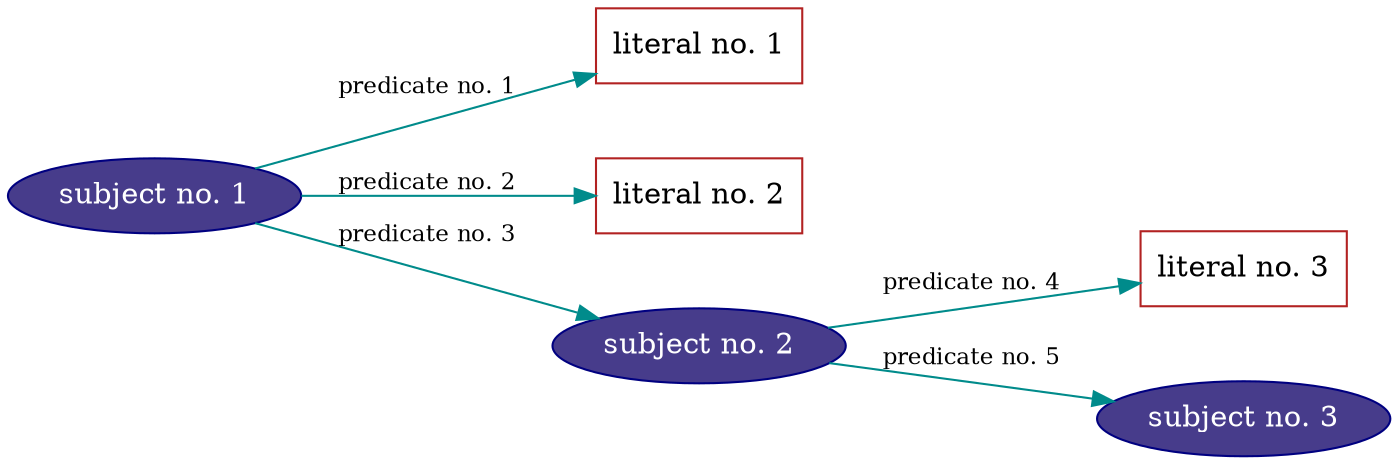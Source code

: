 digraph {
   rankdir = LR

   {
       node [color = navy, fillcolor = slateblue4, style = filled, fontcolor = white]

       sub1 [label = "subject no. 1"]
       sub2 [label = "subject no. 2"]
       sub3 [label = "subject no. 3"]
   }

   {
       node [shape = box, color = firebrick]

       lit1 [label = "literal no. 1"]
       lit2 [label = "literal no. 2"]
       lit3 [label = "literal no. 3"]
   }

   edge [fontsize = 11, color = cyan4]

   sub1 -> lit1 [label = "predicate no. 1"]
   sub1 -> lit2 [label = "predicate no. 2"]
   sub1 -> sub2 [label = "predicate no. 3"]

   sub2 -> lit3 [label = "predicate no. 4"]
   sub2 -> sub3 [label = "predicate no. 5"]

   // Add invisible edges to order the nodes from top to bottom.

   {
       rank = same
       lit1 -> lit2 -> sub2 [style = invis]
       rankdir = TB
   }

   {
       rank = same
       lit3 -> sub3 [style = invis]
       rankdir = TB
   }
}